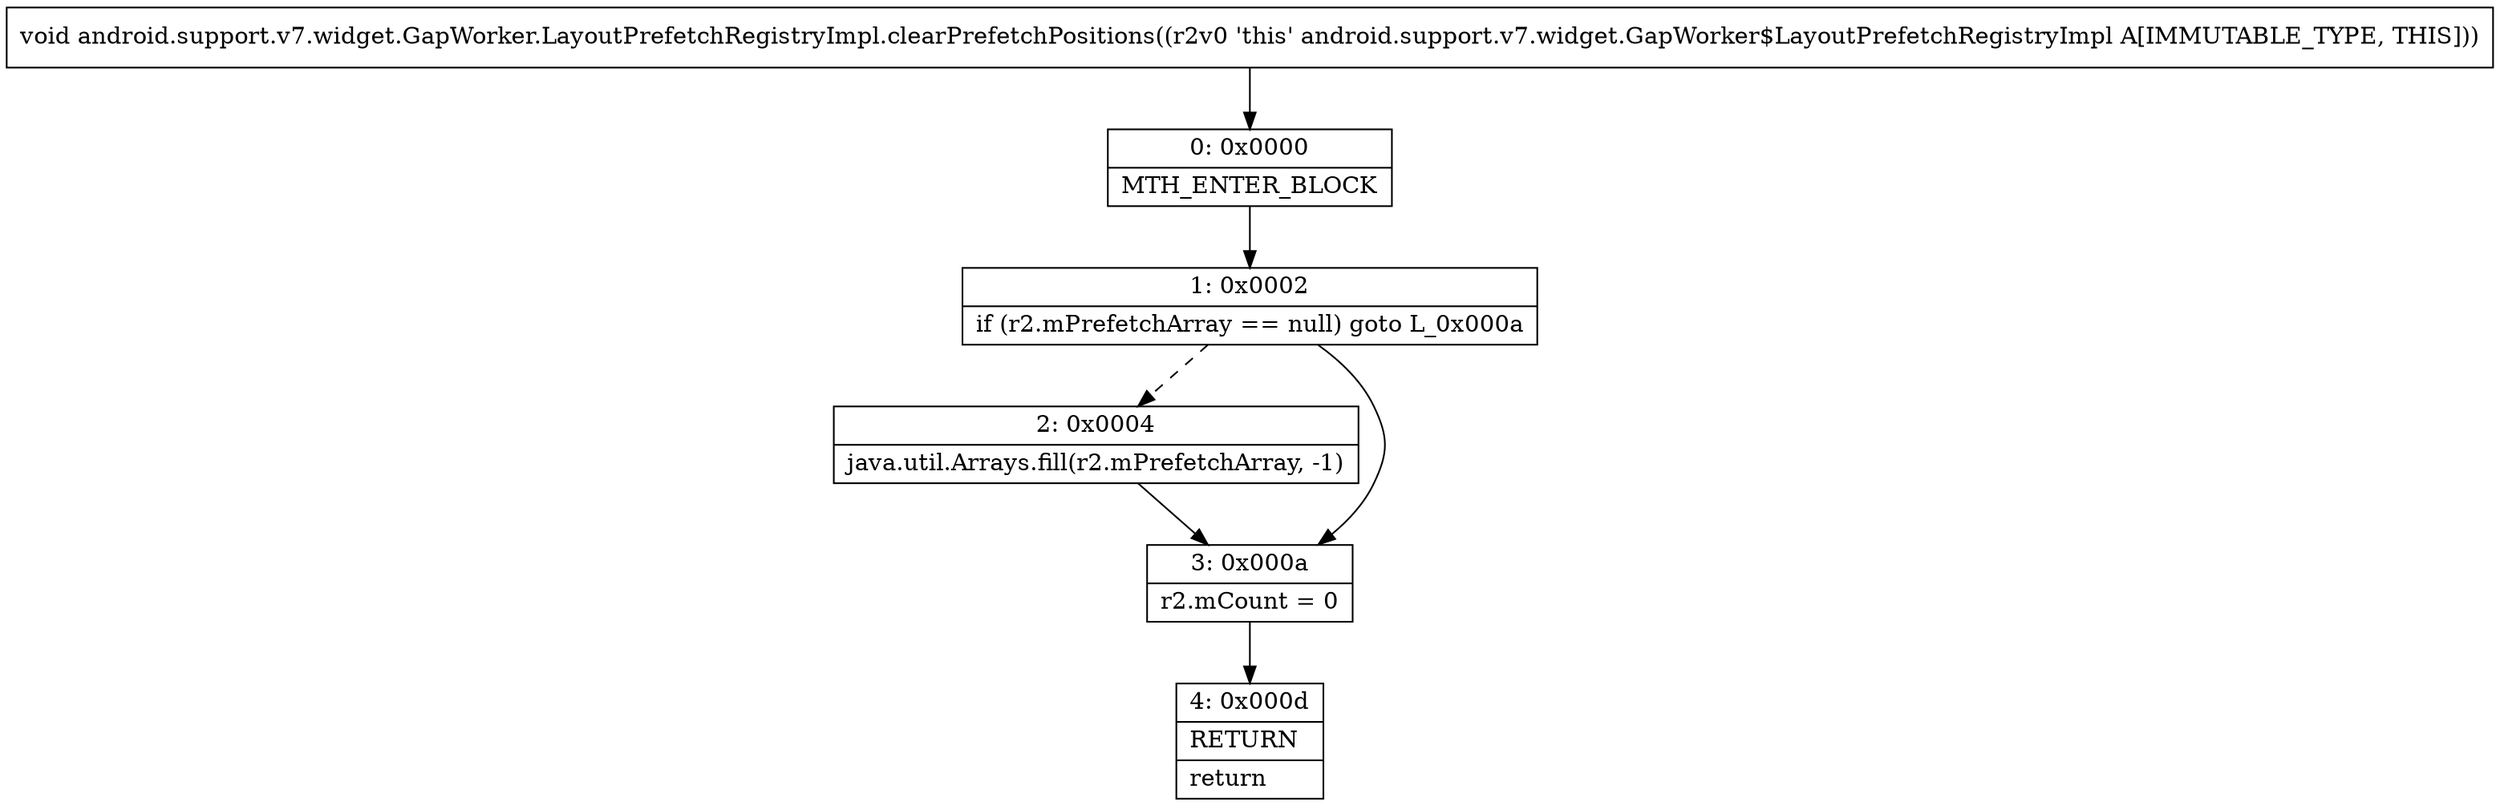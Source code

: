 digraph "CFG forandroid.support.v7.widget.GapWorker.LayoutPrefetchRegistryImpl.clearPrefetchPositions()V" {
Node_0 [shape=record,label="{0\:\ 0x0000|MTH_ENTER_BLOCK\l}"];
Node_1 [shape=record,label="{1\:\ 0x0002|if (r2.mPrefetchArray == null) goto L_0x000a\l}"];
Node_2 [shape=record,label="{2\:\ 0x0004|java.util.Arrays.fill(r2.mPrefetchArray, \-1)\l}"];
Node_3 [shape=record,label="{3\:\ 0x000a|r2.mCount = 0\l}"];
Node_4 [shape=record,label="{4\:\ 0x000d|RETURN\l|return\l}"];
MethodNode[shape=record,label="{void android.support.v7.widget.GapWorker.LayoutPrefetchRegistryImpl.clearPrefetchPositions((r2v0 'this' android.support.v7.widget.GapWorker$LayoutPrefetchRegistryImpl A[IMMUTABLE_TYPE, THIS])) }"];
MethodNode -> Node_0;
Node_0 -> Node_1;
Node_1 -> Node_2[style=dashed];
Node_1 -> Node_3;
Node_2 -> Node_3;
Node_3 -> Node_4;
}

